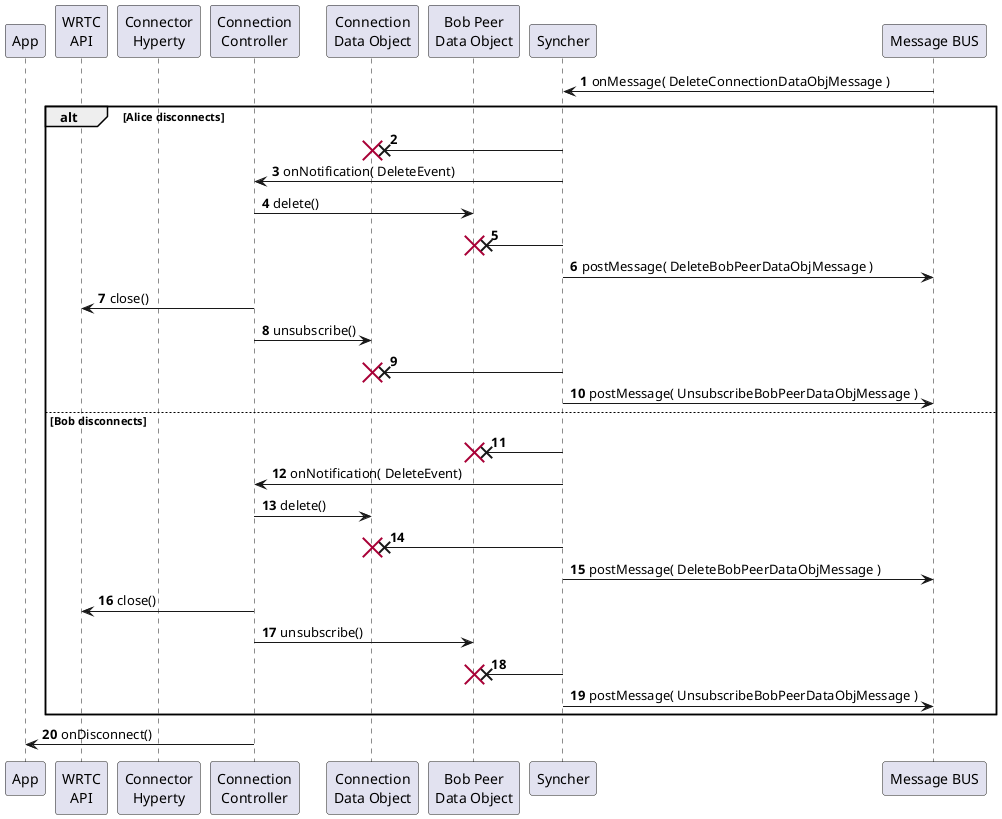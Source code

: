 @startuml
autonumber

participant "App" as app

participant "WRTC\nAPI" as wrtcAPI

participant "Connector\nHyperty" as voiceH

participant "Connection\nController" as connCtrl

participant "Connection\nData Object" as ConnA

participant "Bob Peer\nData Object" as ConnB

participant "Syncher" as sync

participant "Message BUS" as bus

sync <- bus : onMessage( DeleteConnectionDataObjMessage )

alt Alice disconnects

sync ->x ConnA
destroy ConnA

connCtrl <- sync : onNotification( DeleteEvent)

connCtrl -> ConnB : delete()

sync ->x ConnB
destroy ConnB

sync -> bus : postMessage( DeleteBobPeerDataObjMessage )

connCtrl -> wrtcAPI : close()

connCtrl -> ConnA : unsubscribe()

sync ->x ConnA
destroy ConnA

sync -> bus : postMessage( UnsubscribeBobPeerDataObjMessage )

else Bob disconnects

sync ->x ConnB
destroy ConnB

connCtrl <- sync : onNotification( DeleteEvent)

connCtrl -> ConnA : delete()

sync ->x ConnA
destroy ConnA

sync -> bus : postMessage( DeleteBobPeerDataObjMessage )

connCtrl -> wrtcAPI : close()

connCtrl -> ConnB : unsubscribe()

sync ->x ConnB
destroy ConnB

sync -> bus : postMessage( UnsubscribeBobPeerDataObjMessage )

end

app <-  connCtrl : onDisconnect()


@enduml
